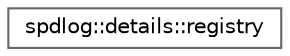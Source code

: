 digraph "类继承关系图"
{
 // LATEX_PDF_SIZE
  bgcolor="transparent";
  edge [fontname=Helvetica,fontsize=10,labelfontname=Helvetica,labelfontsize=10];
  node [fontname=Helvetica,fontsize=10,shape=box,height=0.2,width=0.4];
  rankdir="LR";
  Node0 [id="Node000000",label="spdlog::details::registry",height=0.2,width=0.4,color="grey40", fillcolor="white", style="filled",URL="$classspdlog_1_1details_1_1registry.html",tooltip=" "];
}
